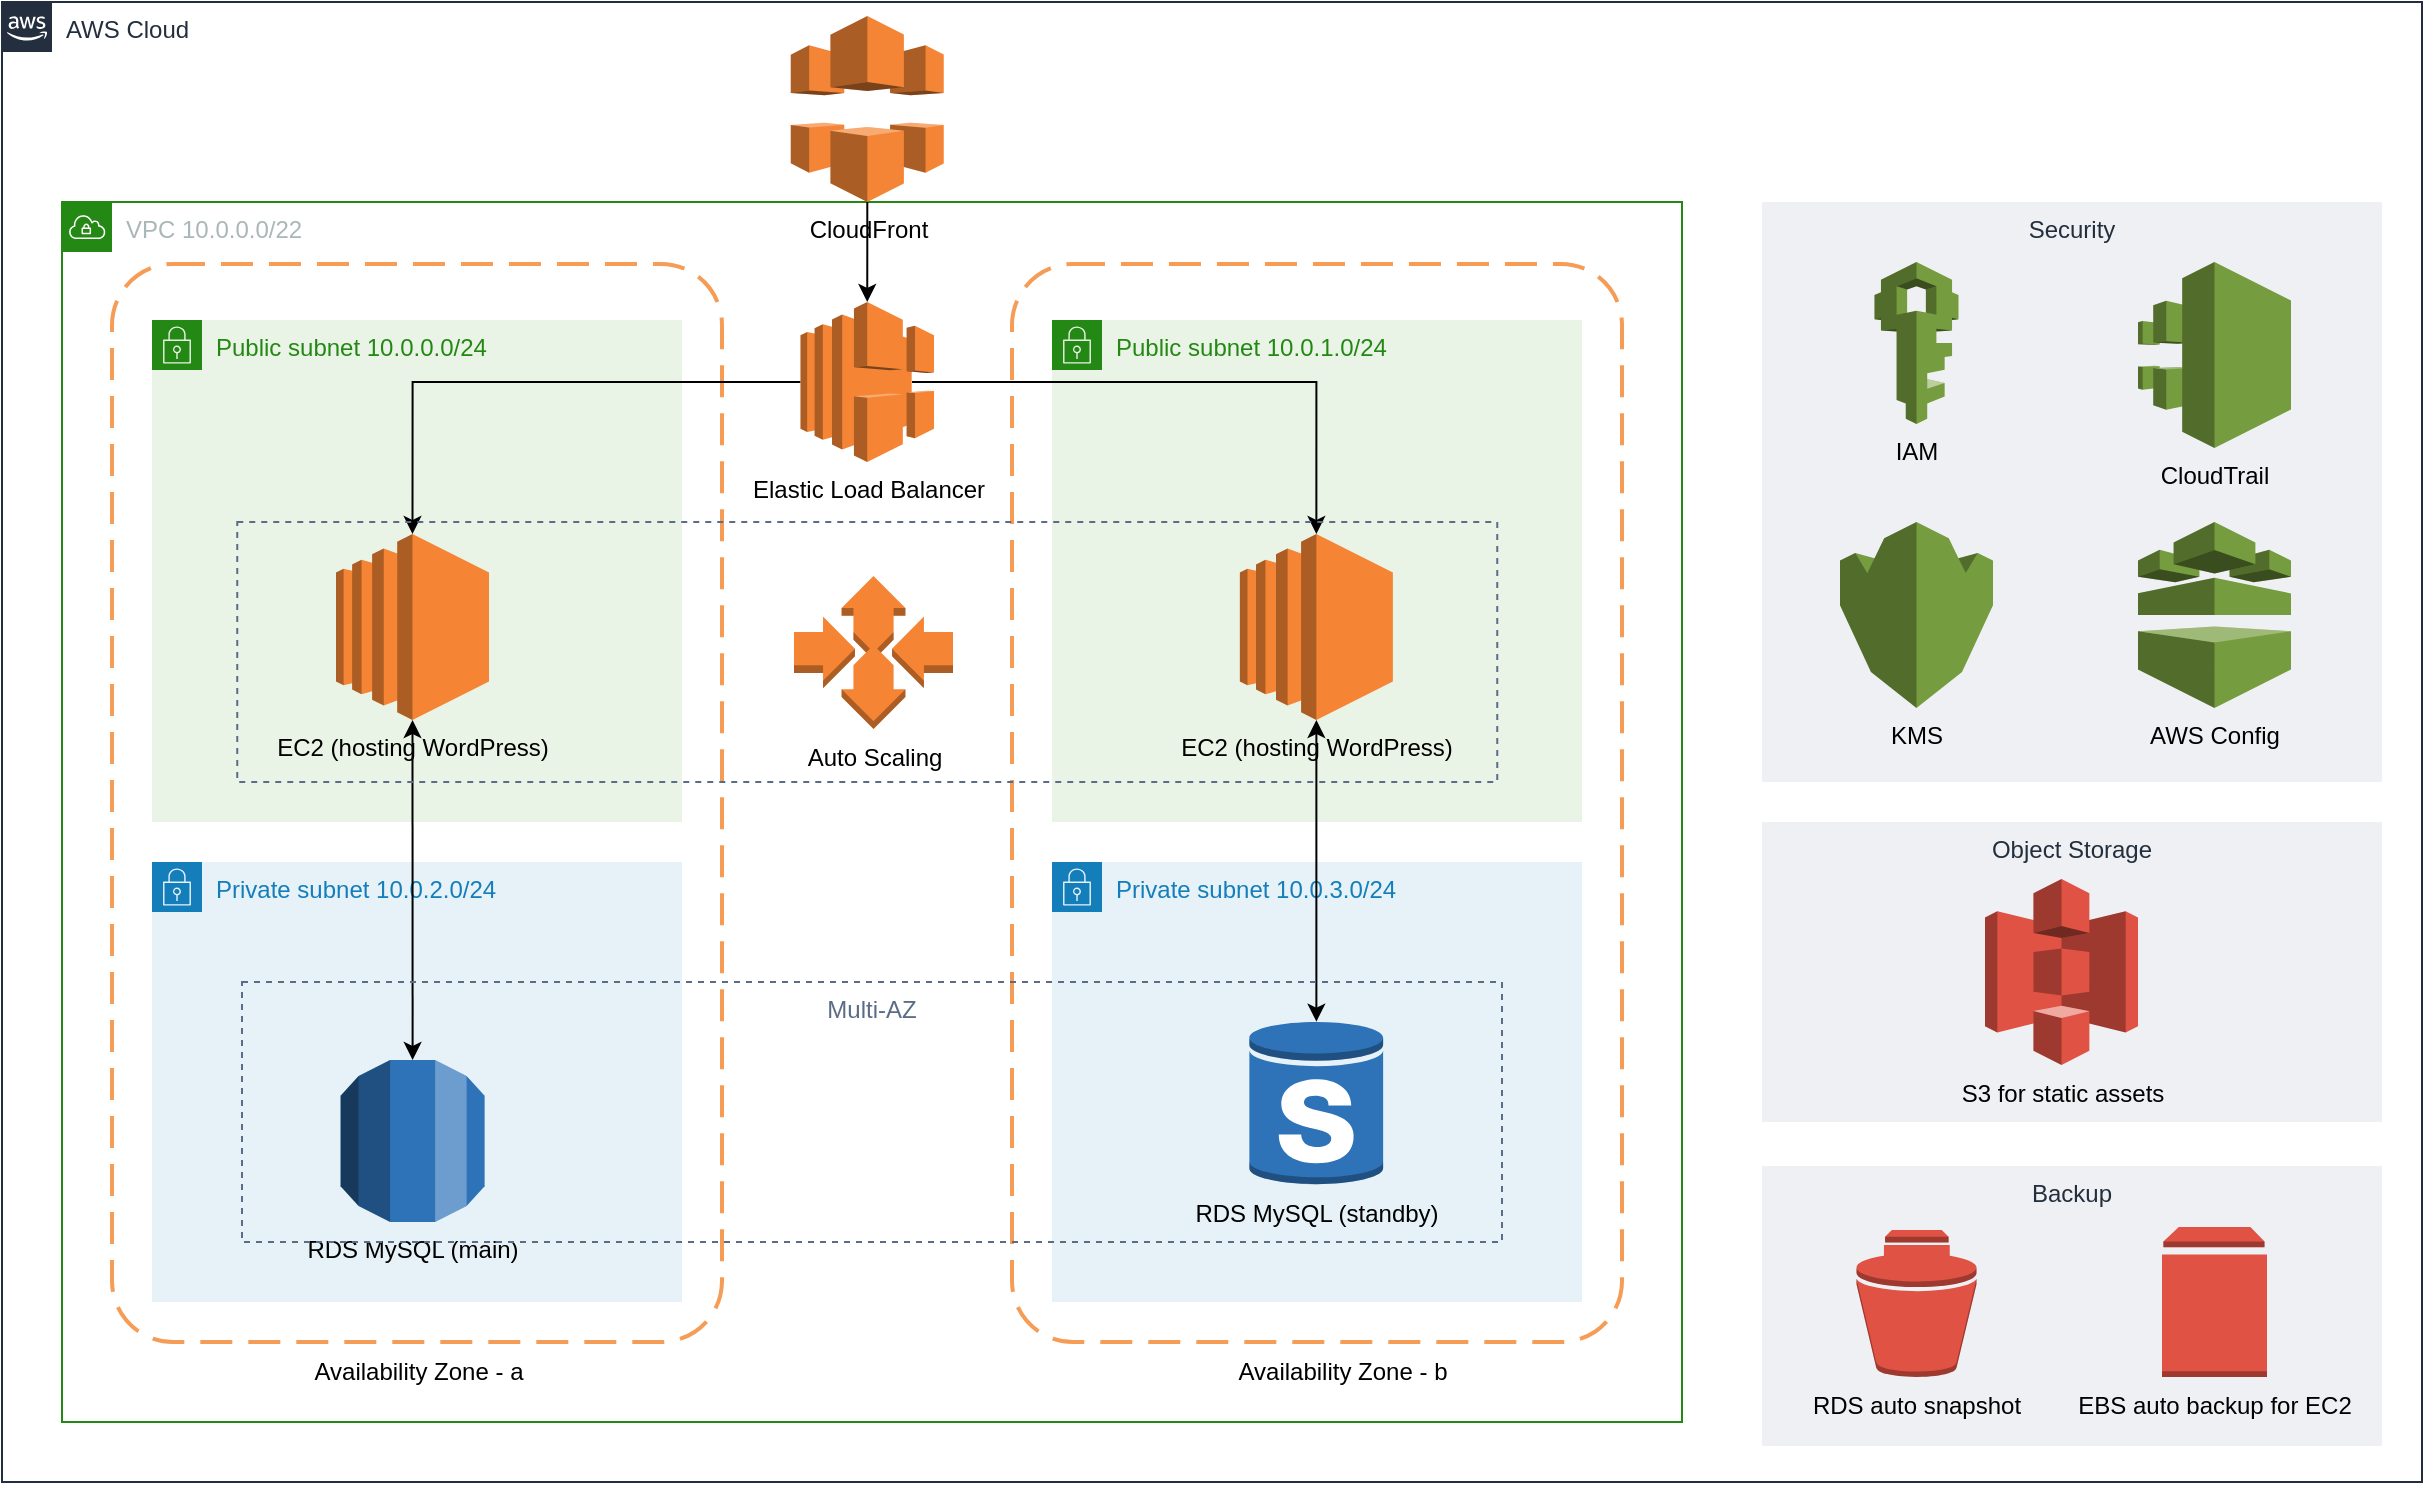 <mxfile version="20.2.0" type="device"><diagram id="Ht1M8jgEwFfnCIfOTk4-" name="Page-1"><mxGraphModel dx="1400" dy="680" grid="1" gridSize="10" guides="1" tooltips="1" connect="1" arrows="1" fold="1" page="1" pageScale="1" pageWidth="1169" pageHeight="827" math="0" shadow="0"><root><mxCell id="0"/><mxCell id="1" parent="0"/><mxCell id="Od4EXD_gxPZF_0tCjJ1B-1" value="AWS Cloud" style="points=[[0,0],[0.25,0],[0.5,0],[0.75,0],[1,0],[1,0.25],[1,0.5],[1,0.75],[1,1],[0.75,1],[0.5,1],[0.25,1],[0,1],[0,0.75],[0,0.5],[0,0.25]];outlineConnect=0;gradientColor=none;html=1;whiteSpace=wrap;fontSize=12;fontStyle=0;container=0;pointerEvents=0;collapsible=0;recursiveResize=0;shape=mxgraph.aws4.group;grIcon=mxgraph.aws4.group_aws_cloud_alt;strokeColor=#232F3E;fillColor=default;verticalAlign=top;align=left;spacingLeft=30;fontColor=#232F3E;dashed=0;shadow=0;perimeterSpacing=0;" vertex="1" parent="1"><mxGeometry x="60" y="40" width="1210" height="740" as="geometry"/></mxCell><mxCell id="Od4EXD_gxPZF_0tCjJ1B-2" value="VPC 10.0.0.0/22" style="points=[[0,0],[0.25,0],[0.5,0],[0.75,0],[1,0],[1,0.25],[1,0.5],[1,0.75],[1,1],[0.75,1],[0.5,1],[0.25,1],[0,1],[0,0.75],[0,0.5],[0,0.25]];outlineConnect=0;gradientColor=none;html=1;whiteSpace=wrap;fontSize=12;fontStyle=0;container=1;pointerEvents=0;collapsible=0;recursiveResize=0;shape=mxgraph.aws4.group;grIcon=mxgraph.aws4.group_vpc;strokeColor=#248814;fillColor=none;verticalAlign=top;align=left;spacingLeft=30;fontColor=#AAB7B8;dashed=0;shadow=0;" vertex="1" parent="1"><mxGeometry x="90" y="140" width="810" height="610" as="geometry"/></mxCell><mxCell id="Od4EXD_gxPZF_0tCjJ1B-5" value="" style="rounded=1;arcSize=10;dashed=1;strokeColor=#F59D56;fillColor=none;gradientColor=none;dashPattern=8 4;strokeWidth=2;shadow=0;" vertex="1" parent="Od4EXD_gxPZF_0tCjJ1B-2"><mxGeometry x="475" y="31" width="305" height="539" as="geometry"/></mxCell><mxCell id="Od4EXD_gxPZF_0tCjJ1B-19" value="Public subnet&amp;nbsp;10.0.1.0/24" style="points=[[0,0],[0.25,0],[0.5,0],[0.75,0],[1,0],[1,0.25],[1,0.5],[1,0.75],[1,1],[0.75,1],[0.5,1],[0.25,1],[0,1],[0,0.75],[0,0.5],[0,0.25]];outlineConnect=0;gradientColor=none;html=1;whiteSpace=wrap;fontSize=12;fontStyle=0;container=1;pointerEvents=0;collapsible=0;recursiveResize=0;shape=mxgraph.aws4.group;grIcon=mxgraph.aws4.group_security_group;grStroke=0;strokeColor=#248814;fillColor=#E9F3E6;verticalAlign=top;align=left;spacingLeft=30;fontColor=#248814;dashed=0;shadow=0;" vertex="1" parent="Od4EXD_gxPZF_0tCjJ1B-2"><mxGeometry x="495" y="59" width="265" height="251" as="geometry"/></mxCell><mxCell id="Od4EXD_gxPZF_0tCjJ1B-21" value="Private subnet&amp;nbsp;10.0.3.0/24" style="points=[[0,0],[0.25,0],[0.5,0],[0.75,0],[1,0],[1,0.25],[1,0.5],[1,0.75],[1,1],[0.75,1],[0.5,1],[0.25,1],[0,1],[0,0.75],[0,0.5],[0,0.25]];outlineConnect=0;gradientColor=none;html=1;whiteSpace=wrap;fontSize=12;fontStyle=0;container=1;pointerEvents=0;collapsible=0;recursiveResize=0;shape=mxgraph.aws4.group;grIcon=mxgraph.aws4.group_security_group;grStroke=0;strokeColor=#147EBA;fillColor=#E6F2F8;verticalAlign=top;align=left;spacingLeft=30;fontColor=#147EBA;dashed=0;shadow=0;" vertex="1" parent="Od4EXD_gxPZF_0tCjJ1B-2"><mxGeometry x="495" y="330" width="265" height="220" as="geometry"/></mxCell><mxCell id="Od4EXD_gxPZF_0tCjJ1B-4" value="" style="rounded=1;arcSize=10;dashed=1;strokeColor=#F59D56;fillColor=none;gradientColor=none;dashPattern=8 4;strokeWidth=2;shadow=0;" vertex="1" parent="Od4EXD_gxPZF_0tCjJ1B-2"><mxGeometry x="25" y="31" width="305" height="539" as="geometry"/></mxCell><mxCell id="Od4EXD_gxPZF_0tCjJ1B-6" value="Availability Zone - a" style="text;html=1;align=center;verticalAlign=middle;resizable=0;points=[];autosize=1;strokeColor=none;fillColor=none;" vertex="1" parent="Od4EXD_gxPZF_0tCjJ1B-2"><mxGeometry x="112.5" y="570" width="130" height="30" as="geometry"/></mxCell><mxCell id="Od4EXD_gxPZF_0tCjJ1B-7" value="Availability Zone - b" style="text;html=1;align=center;verticalAlign=middle;resizable=0;points=[];autosize=1;strokeColor=none;fillColor=none;" vertex="1" parent="Od4EXD_gxPZF_0tCjJ1B-2"><mxGeometry x="575" y="570" width="130" height="30" as="geometry"/></mxCell><mxCell id="Od4EXD_gxPZF_0tCjJ1B-9" value="Public subnet 10.0.0.0/24" style="points=[[0,0],[0.25,0],[0.5,0],[0.75,0],[1,0],[1,0.25],[1,0.5],[1,0.75],[1,1],[0.75,1],[0.5,1],[0.25,1],[0,1],[0,0.75],[0,0.5],[0,0.25]];outlineConnect=0;gradientColor=none;html=1;whiteSpace=wrap;fontSize=12;fontStyle=0;container=1;pointerEvents=0;collapsible=0;recursiveResize=0;shape=mxgraph.aws4.group;grIcon=mxgraph.aws4.group_security_group;grStroke=0;strokeColor=#248814;fillColor=#E9F3E6;verticalAlign=top;align=left;spacingLeft=30;fontColor=#248814;dashed=0;shadow=0;" vertex="1" parent="Od4EXD_gxPZF_0tCjJ1B-2"><mxGeometry x="45" y="59" width="265" height="251" as="geometry"/></mxCell><mxCell id="Od4EXD_gxPZF_0tCjJ1B-31" value="EC2 (hosting WordPress)" style="outlineConnect=0;dashed=0;verticalLabelPosition=bottom;verticalAlign=top;align=center;html=1;shape=mxgraph.aws3.ec2;fillColor=#F58534;gradientColor=none;shadow=0;" vertex="1" parent="Od4EXD_gxPZF_0tCjJ1B-9"><mxGeometry x="92" y="107" width="76.5" height="93" as="geometry"/></mxCell><mxCell id="Od4EXD_gxPZF_0tCjJ1B-11" value="Private subnet&amp;nbsp;10.0.2.0/24" style="points=[[0,0],[0.25,0],[0.5,0],[0.75,0],[1,0],[1,0.25],[1,0.5],[1,0.75],[1,1],[0.75,1],[0.5,1],[0.25,1],[0,1],[0,0.75],[0,0.5],[0,0.25]];outlineConnect=0;gradientColor=none;html=1;whiteSpace=wrap;fontSize=12;fontStyle=0;container=1;pointerEvents=0;collapsible=0;recursiveResize=0;shape=mxgraph.aws4.group;grIcon=mxgraph.aws4.group_security_group;grStroke=0;strokeColor=#147EBA;fillColor=#E6F2F8;verticalAlign=top;align=left;spacingLeft=30;fontColor=#147EBA;dashed=0;shadow=0;" vertex="1" parent="Od4EXD_gxPZF_0tCjJ1B-2"><mxGeometry x="45" y="330" width="265" height="220" as="geometry"/></mxCell><mxCell id="Od4EXD_gxPZF_0tCjJ1B-17" value="RDS MySQL (main)" style="outlineConnect=0;dashed=0;verticalLabelPosition=bottom;verticalAlign=top;align=center;html=1;shape=mxgraph.aws3.rds;fillColor=#2E73B8;gradientColor=none;shadow=0;" vertex="1" parent="Od4EXD_gxPZF_0tCjJ1B-11"><mxGeometry x="94.31" y="99" width="72" height="81" as="geometry"/></mxCell><mxCell id="Od4EXD_gxPZF_0tCjJ1B-22" style="edgeStyle=orthogonalEdgeStyle;rounded=0;orthogonalLoop=1;jettySize=auto;html=1;exitX=0;exitY=0.5;exitDx=0;exitDy=0;exitPerimeter=0;entryX=0.5;entryY=0;entryDx=0;entryDy=0;entryPerimeter=0;" edge="1" parent="Od4EXD_gxPZF_0tCjJ1B-2" source="Od4EXD_gxPZF_0tCjJ1B-12" target="Od4EXD_gxPZF_0tCjJ1B-31"><mxGeometry relative="1" as="geometry"><mxPoint x="170" y="140" as="targetPoint"/></mxGeometry></mxCell><mxCell id="Od4EXD_gxPZF_0tCjJ1B-23" style="edgeStyle=orthogonalEdgeStyle;rounded=0;orthogonalLoop=1;jettySize=auto;html=1;exitX=0.835;exitY=0.5;exitDx=0;exitDy=0;exitPerimeter=0;entryX=0.5;entryY=0;entryDx=0;entryDy=0;entryPerimeter=0;" edge="1" parent="Od4EXD_gxPZF_0tCjJ1B-2" source="Od4EXD_gxPZF_0tCjJ1B-12" target="Od4EXD_gxPZF_0tCjJ1B-32"><mxGeometry relative="1" as="geometry"><mxPoint x="628" y="170" as="targetPoint"/></mxGeometry></mxCell><mxCell id="Od4EXD_gxPZF_0tCjJ1B-12" value="Elastic Load Balancer" style="outlineConnect=0;dashed=0;verticalLabelPosition=bottom;verticalAlign=top;align=center;html=1;shape=mxgraph.aws3.elastic_load_balancing;fillColor=#F58534;gradientColor=none;shadow=0;" vertex="1" parent="Od4EXD_gxPZF_0tCjJ1B-2"><mxGeometry x="369.25" y="50" width="66.75" height="80" as="geometry"/></mxCell><mxCell id="Od4EXD_gxPZF_0tCjJ1B-16" value="RDS MySQL (standby)" style="outlineConnect=0;dashed=0;verticalLabelPosition=bottom;verticalAlign=top;align=center;html=1;shape=mxgraph.aws3.rds_db_instance_standby_multi_az;fillColor=#2E73B8;gradientColor=none;shadow=0;" vertex="1" parent="Od4EXD_gxPZF_0tCjJ1B-2"><mxGeometry x="593.69" y="409" width="67" height="83" as="geometry"/></mxCell><mxCell id="Od4EXD_gxPZF_0tCjJ1B-25" style="edgeStyle=orthogonalEdgeStyle;rounded=0;orthogonalLoop=1;jettySize=auto;html=1;entryX=0.5;entryY=0.01;entryDx=0;entryDy=0;entryPerimeter=0;startArrow=classic;startFill=1;exitX=0.5;exitY=1;exitDx=0;exitDy=0;exitPerimeter=0;" edge="1" parent="Od4EXD_gxPZF_0tCjJ1B-2" source="Od4EXD_gxPZF_0tCjJ1B-32" target="Od4EXD_gxPZF_0tCjJ1B-16"><mxGeometry relative="1" as="geometry"><mxPoint x="627.5" y="259" as="sourcePoint"/></mxGeometry></mxCell><mxCell id="Od4EXD_gxPZF_0tCjJ1B-24" style="edgeStyle=orthogonalEdgeStyle;rounded=0;orthogonalLoop=1;jettySize=auto;html=1;entryX=0.5;entryY=0;entryDx=0;entryDy=0;entryPerimeter=0;startArrow=classic;startFill=1;exitX=0.5;exitY=1;exitDx=0;exitDy=0;exitPerimeter=0;" edge="1" parent="Od4EXD_gxPZF_0tCjJ1B-2" source="Od4EXD_gxPZF_0tCjJ1B-31" target="Od4EXD_gxPZF_0tCjJ1B-17"><mxGeometry relative="1" as="geometry"><mxPoint x="175.31" y="259" as="sourcePoint"/></mxGeometry></mxCell><mxCell id="Od4EXD_gxPZF_0tCjJ1B-32" value="EC2 (hosting WordPress)" style="outlineConnect=0;dashed=0;verticalLabelPosition=bottom;verticalAlign=top;align=center;html=1;shape=mxgraph.aws3.ec2;fillColor=#F58534;gradientColor=none;shadow=0;" vertex="1" parent="Od4EXD_gxPZF_0tCjJ1B-2"><mxGeometry x="588.94" y="166" width="76.5" height="93" as="geometry"/></mxCell><mxCell id="Od4EXD_gxPZF_0tCjJ1B-30" value="Multi-AZ" style="fillColor=none;strokeColor=#5A6C86;dashed=1;verticalAlign=top;fontStyle=0;fontColor=#5A6C86;shadow=0;" vertex="1" parent="Od4EXD_gxPZF_0tCjJ1B-2"><mxGeometry x="90" y="390" width="630" height="130" as="geometry"/></mxCell><mxCell id="Od4EXD_gxPZF_0tCjJ1B-51" value="" style="fillColor=none;strokeColor=#5A6C86;dashed=1;verticalAlign=top;fontStyle=0;fontColor=#5A6C86;shadow=0;" vertex="1" parent="Od4EXD_gxPZF_0tCjJ1B-2"><mxGeometry x="87.63" y="160" width="630" height="130" as="geometry"/></mxCell><mxCell id="Od4EXD_gxPZF_0tCjJ1B-53" value="Auto Scaling" style="outlineConnect=0;dashed=0;verticalLabelPosition=bottom;verticalAlign=top;align=center;html=1;shape=mxgraph.aws3.auto_scaling;fillColor=#F58534;gradientColor=none;shadow=0;" vertex="1" parent="Od4EXD_gxPZF_0tCjJ1B-2"><mxGeometry x="366" y="187" width="79.5" height="76.5" as="geometry"/></mxCell><mxCell id="Od4EXD_gxPZF_0tCjJ1B-36" value="Backup" style="fillColor=#EFF0F3;strokeColor=none;dashed=0;verticalAlign=top;fontStyle=0;fontColor=#232F3D;shadow=0;" vertex="1" parent="1"><mxGeometry x="940" y="622" width="310" height="140" as="geometry"/></mxCell><mxCell id="Od4EXD_gxPZF_0tCjJ1B-34" value="RDS auto snapshot" style="outlineConnect=0;dashed=0;verticalLabelPosition=bottom;verticalAlign=top;align=center;html=1;shape=mxgraph.aws3.snapshot;fillColor=#E05243;gradientColor=none;shadow=0;" vertex="1" parent="1"><mxGeometry x="987.25" y="654" width="60" height="73.5" as="geometry"/></mxCell><mxCell id="Od4EXD_gxPZF_0tCjJ1B-35" value="EBS auto backup for EC2" style="outlineConnect=0;dashed=0;verticalLabelPosition=bottom;verticalAlign=top;align=center;html=1;shape=mxgraph.aws3.volume;fillColor=#E05243;gradientColor=none;shadow=0;" vertex="1" parent="1"><mxGeometry x="1140" y="652.5" width="52.5" height="75" as="geometry"/></mxCell><mxCell id="Od4EXD_gxPZF_0tCjJ1B-40" value="Security" style="fillColor=#EFF0F3;strokeColor=none;dashed=0;verticalAlign=top;fontStyle=0;fontColor=#232F3D;shadow=0;" vertex="1" parent="1"><mxGeometry x="940" y="140" width="310" height="290" as="geometry"/></mxCell><mxCell id="Od4EXD_gxPZF_0tCjJ1B-41" value="IAM" style="outlineConnect=0;dashed=0;verticalLabelPosition=bottom;verticalAlign=top;align=center;html=1;shape=mxgraph.aws3.iam;fillColor=#759C3E;gradientColor=none;shadow=0;" vertex="1" parent="1"><mxGeometry x="996.25" y="170" width="42" height="81" as="geometry"/></mxCell><mxCell id="Od4EXD_gxPZF_0tCjJ1B-43" value="KMS" style="outlineConnect=0;dashed=0;verticalLabelPosition=bottom;verticalAlign=top;align=center;html=1;shape=mxgraph.aws3.kms;fillColor=#759C3E;gradientColor=none;shadow=0;" vertex="1" parent="1"><mxGeometry x="979" y="300" width="76.5" height="93" as="geometry"/></mxCell><mxCell id="Od4EXD_gxPZF_0tCjJ1B-44" value="CloudTrail" style="outlineConnect=0;dashed=0;verticalLabelPosition=bottom;verticalAlign=top;align=center;html=1;shape=mxgraph.aws3.cloudtrail;fillColor=#759C3E;gradientColor=none;shadow=0;" vertex="1" parent="1"><mxGeometry x="1128" y="170" width="76.5" height="93" as="geometry"/></mxCell><mxCell id="Od4EXD_gxPZF_0tCjJ1B-45" value="AWS Config" style="outlineConnect=0;dashed=0;verticalLabelPosition=bottom;verticalAlign=top;align=center;html=1;shape=mxgraph.aws3.config;fillColor=#759C3E;gradientColor=none;shadow=0;" vertex="1" parent="1"><mxGeometry x="1128" y="300" width="76.5" height="93" as="geometry"/></mxCell><mxCell id="Od4EXD_gxPZF_0tCjJ1B-46" value="Object Storage" style="fillColor=#EFF0F3;strokeColor=none;dashed=0;verticalAlign=top;fontStyle=0;fontColor=#232F3D;shadow=0;" vertex="1" parent="1"><mxGeometry x="940" y="450" width="310" height="150" as="geometry"/></mxCell><mxCell id="Od4EXD_gxPZF_0tCjJ1B-50" value="S3 for static assets" style="outlineConnect=0;dashed=0;verticalLabelPosition=bottom;verticalAlign=top;align=center;html=1;shape=mxgraph.aws3.s3;fillColor=#E05243;gradientColor=none;shadow=0;" vertex="1" parent="1"><mxGeometry x="1051.5" y="478.5" width="76.5" height="93" as="geometry"/></mxCell><mxCell id="Od4EXD_gxPZF_0tCjJ1B-47" value="CloudFront" style="outlineConnect=0;dashed=0;verticalLabelPosition=bottom;verticalAlign=top;align=center;html=1;shape=mxgraph.aws3.cloudfront;fillColor=#F58536;gradientColor=none;shadow=0;" vertex="1" parent="1"><mxGeometry x="454.38" y="47" width="76.5" height="93" as="geometry"/></mxCell><mxCell id="Od4EXD_gxPZF_0tCjJ1B-49" style="edgeStyle=orthogonalEdgeStyle;rounded=0;orthogonalLoop=1;jettySize=auto;html=1;entryX=0.5;entryY=0;entryDx=0;entryDy=0;entryPerimeter=0;startArrow=none;startFill=0;strokeColor=#000000;" edge="1" parent="1" source="Od4EXD_gxPZF_0tCjJ1B-47" target="Od4EXD_gxPZF_0tCjJ1B-12"><mxGeometry relative="1" as="geometry"/></mxCell></root></mxGraphModel></diagram></mxfile>